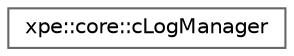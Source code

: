 digraph "Graphical Class Hierarchy"
{
 // LATEX_PDF_SIZE
  bgcolor="transparent";
  edge [fontname=Helvetica,fontsize=10,labelfontname=Helvetica,labelfontsize=10];
  node [fontname=Helvetica,fontsize=10,shape=box,height=0.2,width=0.4];
  rankdir="LR";
  Node0 [id="Node000000",label="xpe::core::cLogManager",height=0.2,width=0.4,color="grey40", fillcolor="white", style="filled",URL="$classxpe_1_1core_1_1c_log_manager.html",tooltip=" "];
}

